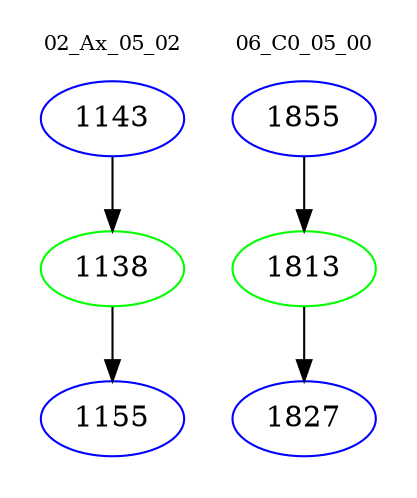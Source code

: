 digraph{
subgraph cluster_0 {
color = white
label = "02_Ax_05_02";
fontsize=10;
T0_1143 [label="1143", color="blue"]
T0_1143 -> T0_1138 [color="black"]
T0_1138 [label="1138", color="green"]
T0_1138 -> T0_1155 [color="black"]
T0_1155 [label="1155", color="blue"]
}
subgraph cluster_1 {
color = white
label = "06_C0_05_00";
fontsize=10;
T1_1855 [label="1855", color="blue"]
T1_1855 -> T1_1813 [color="black"]
T1_1813 [label="1813", color="green"]
T1_1813 -> T1_1827 [color="black"]
T1_1827 [label="1827", color="blue"]
}
}
